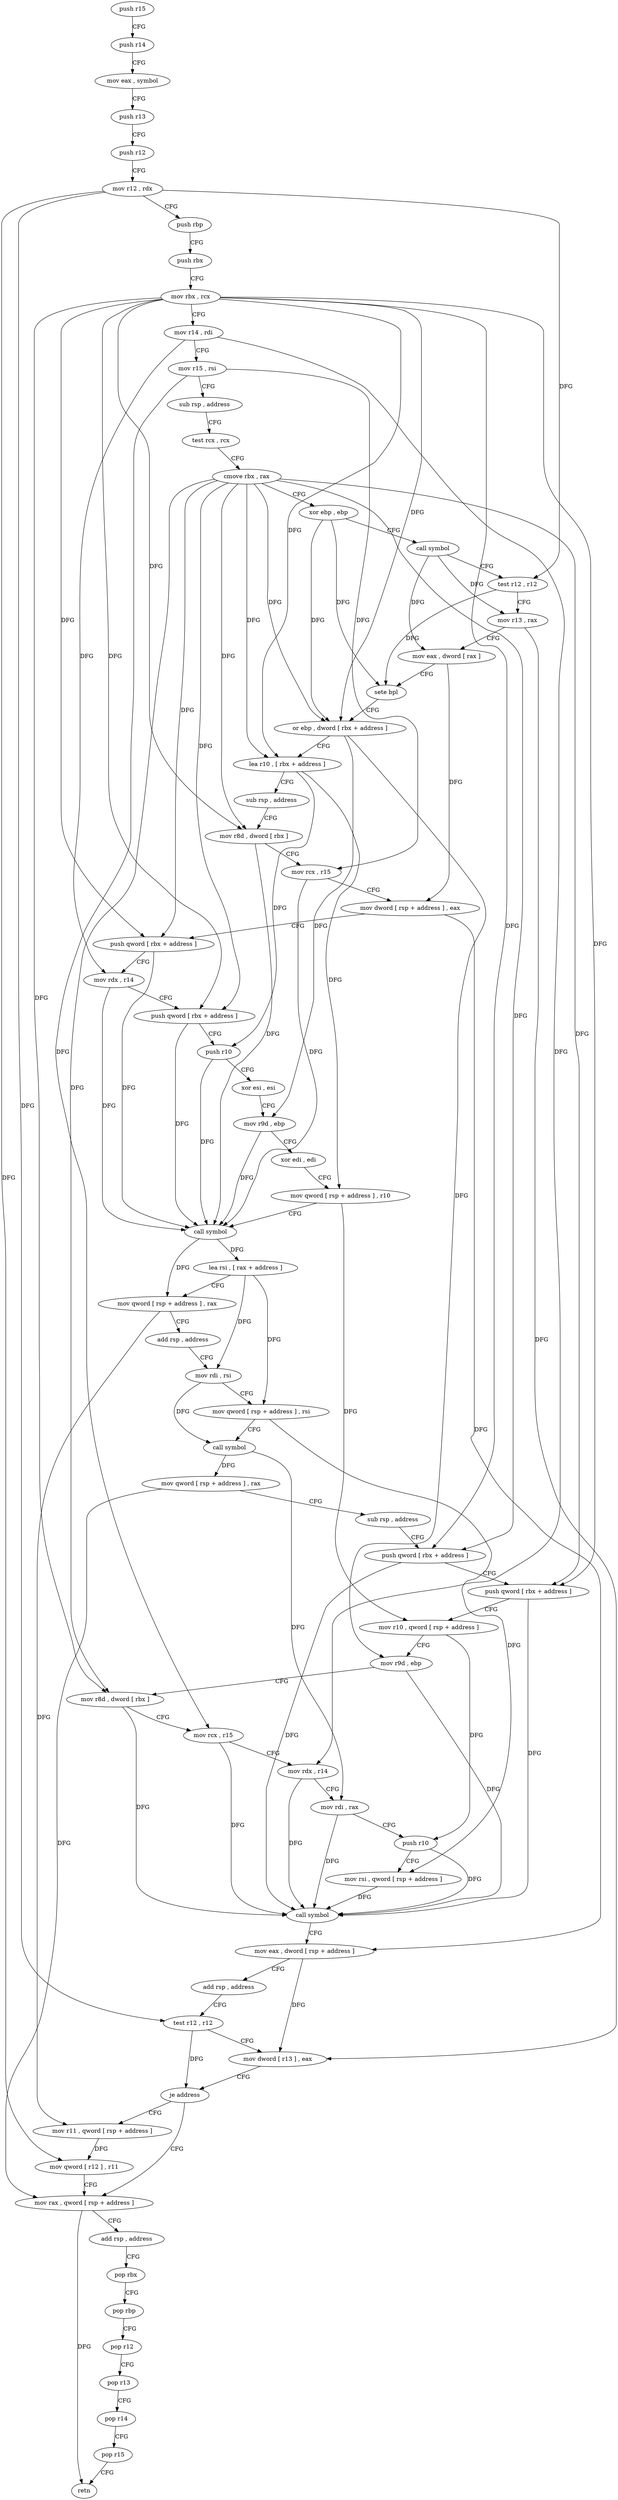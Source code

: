 digraph "func" {
"4319904" [label = "push r15" ]
"4319906" [label = "push r14" ]
"4319908" [label = "mov eax , symbol" ]
"4319913" [label = "push r13" ]
"4319915" [label = "push r12" ]
"4319917" [label = "mov r12 , rdx" ]
"4319920" [label = "push rbp" ]
"4319921" [label = "push rbx" ]
"4319922" [label = "mov rbx , rcx" ]
"4319925" [label = "mov r14 , rdi" ]
"4319928" [label = "mov r15 , rsi" ]
"4319931" [label = "sub rsp , address" ]
"4319935" [label = "test rcx , rcx" ]
"4319938" [label = "cmove rbx , rax" ]
"4319942" [label = "xor ebp , ebp" ]
"4319944" [label = "call symbol" ]
"4319949" [label = "test r12 , r12" ]
"4319952" [label = "mov r13 , rax" ]
"4319955" [label = "mov eax , dword [ rax ]" ]
"4319957" [label = "sete bpl" ]
"4319961" [label = "or ebp , dword [ rbx + address ]" ]
"4319964" [label = "lea r10 , [ rbx + address ]" ]
"4319968" [label = "sub rsp , address" ]
"4319972" [label = "mov r8d , dword [ rbx ]" ]
"4319975" [label = "mov rcx , r15" ]
"4319978" [label = "mov dword [ rsp + address ] , eax" ]
"4319982" [label = "push qword [ rbx + address ]" ]
"4319985" [label = "mov rdx , r14" ]
"4319988" [label = "push qword [ rbx + address ]" ]
"4319991" [label = "push r10" ]
"4319993" [label = "xor esi , esi" ]
"4319995" [label = "mov r9d , ebp" ]
"4319998" [label = "xor edi , edi" ]
"4320000" [label = "mov qword [ rsp + address ] , r10" ]
"4320005" [label = "call symbol" ]
"4320010" [label = "lea rsi , [ rax + address ]" ]
"4320014" [label = "mov qword [ rsp + address ] , rax" ]
"4320019" [label = "add rsp , address" ]
"4320023" [label = "mov rdi , rsi" ]
"4320026" [label = "mov qword [ rsp + address ] , rsi" ]
"4320031" [label = "call symbol" ]
"4320036" [label = "mov qword [ rsp + address ] , rax" ]
"4320041" [label = "sub rsp , address" ]
"4320045" [label = "push qword [ rbx + address ]" ]
"4320048" [label = "push qword [ rbx + address ]" ]
"4320051" [label = "mov r10 , qword [ rsp + address ]" ]
"4320056" [label = "mov r9d , ebp" ]
"4320059" [label = "mov r8d , dword [ rbx ]" ]
"4320062" [label = "mov rcx , r15" ]
"4320065" [label = "mov rdx , r14" ]
"4320068" [label = "mov rdi , rax" ]
"4320071" [label = "push r10" ]
"4320073" [label = "mov rsi , qword [ rsp + address ]" ]
"4320078" [label = "call symbol" ]
"4320083" [label = "mov eax , dword [ rsp + address ]" ]
"4320087" [label = "add rsp , address" ]
"4320091" [label = "test r12 , r12" ]
"4320094" [label = "mov dword [ r13 ] , eax" ]
"4320098" [label = "je address" ]
"4320109" [label = "mov rax , qword [ rsp + address ]" ]
"4320100" [label = "mov r11 , qword [ rsp + address ]" ]
"4320114" [label = "add rsp , address" ]
"4320118" [label = "pop rbx" ]
"4320119" [label = "pop rbp" ]
"4320120" [label = "pop r12" ]
"4320122" [label = "pop r13" ]
"4320124" [label = "pop r14" ]
"4320126" [label = "pop r15" ]
"4320128" [label = "retn" ]
"4320105" [label = "mov qword [ r12 ] , r11" ]
"4319904" -> "4319906" [ label = "CFG" ]
"4319906" -> "4319908" [ label = "CFG" ]
"4319908" -> "4319913" [ label = "CFG" ]
"4319913" -> "4319915" [ label = "CFG" ]
"4319915" -> "4319917" [ label = "CFG" ]
"4319917" -> "4319920" [ label = "CFG" ]
"4319917" -> "4319949" [ label = "DFG" ]
"4319917" -> "4320091" [ label = "DFG" ]
"4319917" -> "4320105" [ label = "DFG" ]
"4319920" -> "4319921" [ label = "CFG" ]
"4319921" -> "4319922" [ label = "CFG" ]
"4319922" -> "4319925" [ label = "CFG" ]
"4319922" -> "4319961" [ label = "DFG" ]
"4319922" -> "4319964" [ label = "DFG" ]
"4319922" -> "4319972" [ label = "DFG" ]
"4319922" -> "4319982" [ label = "DFG" ]
"4319922" -> "4319988" [ label = "DFG" ]
"4319922" -> "4320045" [ label = "DFG" ]
"4319922" -> "4320048" [ label = "DFG" ]
"4319922" -> "4320059" [ label = "DFG" ]
"4319925" -> "4319928" [ label = "CFG" ]
"4319925" -> "4319985" [ label = "DFG" ]
"4319925" -> "4320065" [ label = "DFG" ]
"4319928" -> "4319931" [ label = "CFG" ]
"4319928" -> "4319975" [ label = "DFG" ]
"4319928" -> "4320062" [ label = "DFG" ]
"4319931" -> "4319935" [ label = "CFG" ]
"4319935" -> "4319938" [ label = "CFG" ]
"4319938" -> "4319942" [ label = "CFG" ]
"4319938" -> "4319961" [ label = "DFG" ]
"4319938" -> "4319964" [ label = "DFG" ]
"4319938" -> "4319972" [ label = "DFG" ]
"4319938" -> "4319982" [ label = "DFG" ]
"4319938" -> "4319988" [ label = "DFG" ]
"4319938" -> "4320045" [ label = "DFG" ]
"4319938" -> "4320048" [ label = "DFG" ]
"4319938" -> "4320059" [ label = "DFG" ]
"4319942" -> "4319944" [ label = "CFG" ]
"4319942" -> "4319957" [ label = "DFG" ]
"4319942" -> "4319961" [ label = "DFG" ]
"4319944" -> "4319949" [ label = "CFG" ]
"4319944" -> "4319952" [ label = "DFG" ]
"4319944" -> "4319955" [ label = "DFG" ]
"4319949" -> "4319952" [ label = "CFG" ]
"4319949" -> "4319957" [ label = "DFG" ]
"4319952" -> "4319955" [ label = "CFG" ]
"4319952" -> "4320094" [ label = "DFG" ]
"4319955" -> "4319957" [ label = "CFG" ]
"4319955" -> "4319978" [ label = "DFG" ]
"4319957" -> "4319961" [ label = "CFG" ]
"4319961" -> "4319964" [ label = "CFG" ]
"4319961" -> "4319995" [ label = "DFG" ]
"4319961" -> "4320056" [ label = "DFG" ]
"4319964" -> "4319968" [ label = "CFG" ]
"4319964" -> "4319991" [ label = "DFG" ]
"4319964" -> "4320000" [ label = "DFG" ]
"4319968" -> "4319972" [ label = "CFG" ]
"4319972" -> "4319975" [ label = "CFG" ]
"4319972" -> "4320005" [ label = "DFG" ]
"4319975" -> "4319978" [ label = "CFG" ]
"4319975" -> "4320005" [ label = "DFG" ]
"4319978" -> "4319982" [ label = "CFG" ]
"4319978" -> "4320083" [ label = "DFG" ]
"4319982" -> "4319985" [ label = "CFG" ]
"4319982" -> "4320005" [ label = "DFG" ]
"4319985" -> "4319988" [ label = "CFG" ]
"4319985" -> "4320005" [ label = "DFG" ]
"4319988" -> "4319991" [ label = "CFG" ]
"4319988" -> "4320005" [ label = "DFG" ]
"4319991" -> "4319993" [ label = "CFG" ]
"4319991" -> "4320005" [ label = "DFG" ]
"4319993" -> "4319995" [ label = "CFG" ]
"4319995" -> "4319998" [ label = "CFG" ]
"4319995" -> "4320005" [ label = "DFG" ]
"4319998" -> "4320000" [ label = "CFG" ]
"4320000" -> "4320005" [ label = "CFG" ]
"4320000" -> "4320051" [ label = "DFG" ]
"4320005" -> "4320010" [ label = "DFG" ]
"4320005" -> "4320014" [ label = "DFG" ]
"4320010" -> "4320014" [ label = "CFG" ]
"4320010" -> "4320023" [ label = "DFG" ]
"4320010" -> "4320026" [ label = "DFG" ]
"4320014" -> "4320019" [ label = "CFG" ]
"4320014" -> "4320100" [ label = "DFG" ]
"4320019" -> "4320023" [ label = "CFG" ]
"4320023" -> "4320026" [ label = "CFG" ]
"4320023" -> "4320031" [ label = "DFG" ]
"4320026" -> "4320031" [ label = "CFG" ]
"4320026" -> "4320073" [ label = "DFG" ]
"4320031" -> "4320036" [ label = "DFG" ]
"4320031" -> "4320068" [ label = "DFG" ]
"4320036" -> "4320041" [ label = "CFG" ]
"4320036" -> "4320109" [ label = "DFG" ]
"4320041" -> "4320045" [ label = "CFG" ]
"4320045" -> "4320048" [ label = "CFG" ]
"4320045" -> "4320078" [ label = "DFG" ]
"4320048" -> "4320051" [ label = "CFG" ]
"4320048" -> "4320078" [ label = "DFG" ]
"4320051" -> "4320056" [ label = "CFG" ]
"4320051" -> "4320071" [ label = "DFG" ]
"4320056" -> "4320059" [ label = "CFG" ]
"4320056" -> "4320078" [ label = "DFG" ]
"4320059" -> "4320062" [ label = "CFG" ]
"4320059" -> "4320078" [ label = "DFG" ]
"4320062" -> "4320065" [ label = "CFG" ]
"4320062" -> "4320078" [ label = "DFG" ]
"4320065" -> "4320068" [ label = "CFG" ]
"4320065" -> "4320078" [ label = "DFG" ]
"4320068" -> "4320071" [ label = "CFG" ]
"4320068" -> "4320078" [ label = "DFG" ]
"4320071" -> "4320073" [ label = "CFG" ]
"4320071" -> "4320078" [ label = "DFG" ]
"4320073" -> "4320078" [ label = "DFG" ]
"4320078" -> "4320083" [ label = "CFG" ]
"4320083" -> "4320087" [ label = "CFG" ]
"4320083" -> "4320094" [ label = "DFG" ]
"4320087" -> "4320091" [ label = "CFG" ]
"4320091" -> "4320094" [ label = "CFG" ]
"4320091" -> "4320098" [ label = "DFG" ]
"4320094" -> "4320098" [ label = "CFG" ]
"4320098" -> "4320109" [ label = "CFG" ]
"4320098" -> "4320100" [ label = "CFG" ]
"4320109" -> "4320114" [ label = "CFG" ]
"4320109" -> "4320128" [ label = "DFG" ]
"4320100" -> "4320105" [ label = "DFG" ]
"4320114" -> "4320118" [ label = "CFG" ]
"4320118" -> "4320119" [ label = "CFG" ]
"4320119" -> "4320120" [ label = "CFG" ]
"4320120" -> "4320122" [ label = "CFG" ]
"4320122" -> "4320124" [ label = "CFG" ]
"4320124" -> "4320126" [ label = "CFG" ]
"4320126" -> "4320128" [ label = "CFG" ]
"4320105" -> "4320109" [ label = "CFG" ]
}
